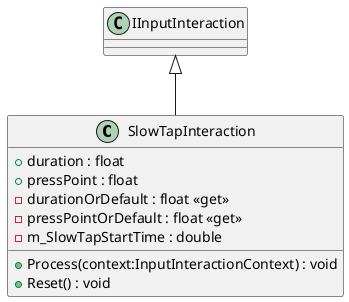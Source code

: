 @startuml
class SlowTapInteraction {
    + duration : float
    + pressPoint : float
    - durationOrDefault : float <<get>>
    - pressPointOrDefault : float <<get>>
    - m_SlowTapStartTime : double
    + Process(context:InputInteractionContext) : void
    + Reset() : void
}
IInputInteraction <|-- SlowTapInteraction
@enduml
